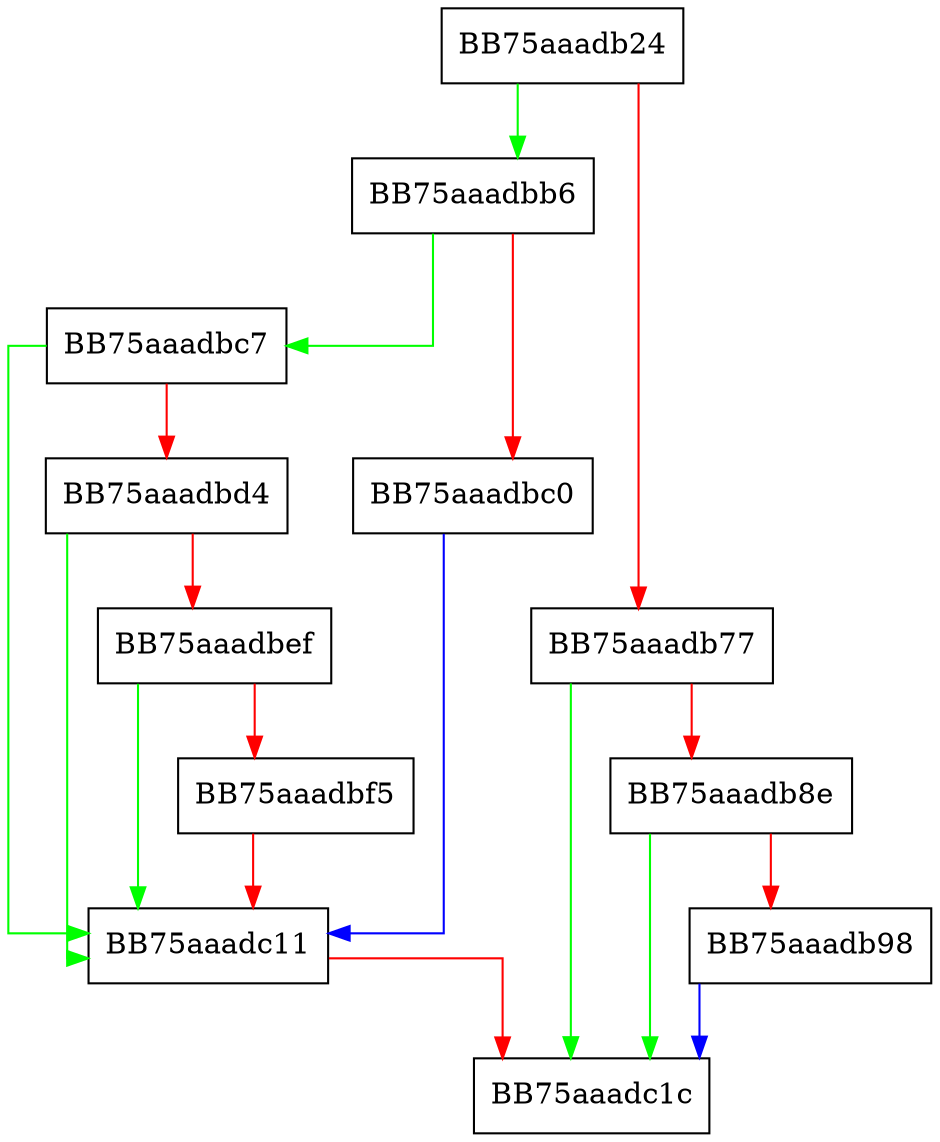 digraph SysIoGetFsOwnerSidAsString {
  node [shape="box"];
  graph [splines=ortho];
  BB75aaadb24 -> BB75aaadbb6 [color="green"];
  BB75aaadb24 -> BB75aaadb77 [color="red"];
  BB75aaadb77 -> BB75aaadc1c [color="green"];
  BB75aaadb77 -> BB75aaadb8e [color="red"];
  BB75aaadb8e -> BB75aaadc1c [color="green"];
  BB75aaadb8e -> BB75aaadb98 [color="red"];
  BB75aaadb98 -> BB75aaadc1c [color="blue"];
  BB75aaadbb6 -> BB75aaadbc7 [color="green"];
  BB75aaadbb6 -> BB75aaadbc0 [color="red"];
  BB75aaadbc0 -> BB75aaadc11 [color="blue"];
  BB75aaadbc7 -> BB75aaadc11 [color="green"];
  BB75aaadbc7 -> BB75aaadbd4 [color="red"];
  BB75aaadbd4 -> BB75aaadc11 [color="green"];
  BB75aaadbd4 -> BB75aaadbef [color="red"];
  BB75aaadbef -> BB75aaadc11 [color="green"];
  BB75aaadbef -> BB75aaadbf5 [color="red"];
  BB75aaadbf5 -> BB75aaadc11 [color="red"];
  BB75aaadc11 -> BB75aaadc1c [color="red"];
}